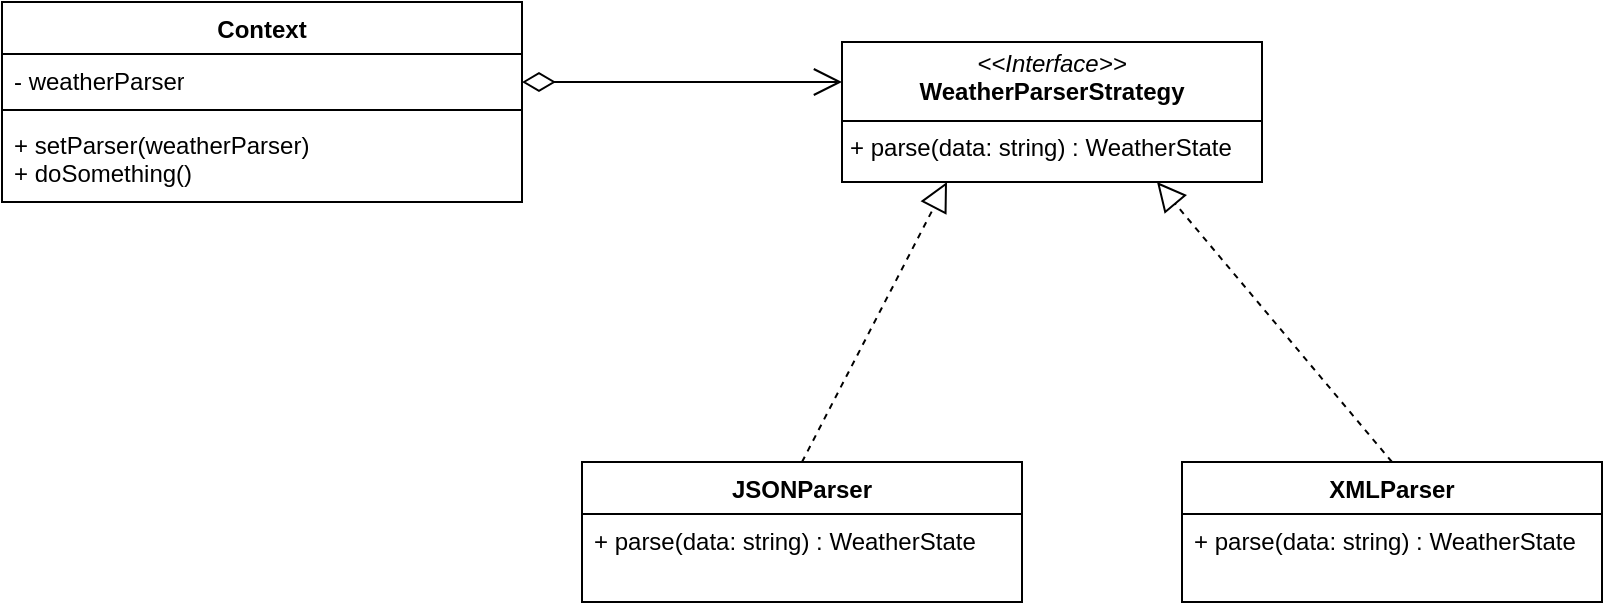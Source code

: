 <mxfile version="26.2.13">
  <diagram name="Page-1" id="GBGmVqDWgZDGhen0g_vq">
    <mxGraphModel dx="1428" dy="811" grid="1" gridSize="10" guides="1" tooltips="1" connect="1" arrows="1" fold="1" page="1" pageScale="1" pageWidth="1600" pageHeight="900" math="0" shadow="0">
      <root>
        <mxCell id="0" />
        <mxCell id="1" parent="0" />
        <object label="Context" weatherState="WeatherState" id="OVgkkTsfn2CKIyNb1T31-11">
          <mxCell style="swimlane;fontStyle=1;align=center;verticalAlign=top;childLayout=stackLayout;horizontal=1;startSize=26;horizontalStack=0;resizeParent=1;resizeParentMax=0;resizeLast=0;collapsible=1;marginBottom=0;whiteSpace=wrap;html=1;" parent="1" vertex="1">
            <mxGeometry x="690" y="310" width="260" height="100" as="geometry" />
          </mxCell>
        </object>
        <mxCell id="OVgkkTsfn2CKIyNb1T31-12" value="- weatherParser" style="text;strokeColor=none;fillColor=none;align=left;verticalAlign=top;spacingLeft=4;spacingRight=4;overflow=hidden;rotatable=0;points=[[0,0.5],[1,0.5]];portConstraint=eastwest;whiteSpace=wrap;html=1;" parent="OVgkkTsfn2CKIyNb1T31-11" vertex="1">
          <mxGeometry y="26" width="260" height="24" as="geometry" />
        </mxCell>
        <mxCell id="OVgkkTsfn2CKIyNb1T31-13" value="" style="line;strokeWidth=1;fillColor=none;align=left;verticalAlign=middle;spacingTop=-1;spacingLeft=3;spacingRight=3;rotatable=0;labelPosition=right;points=[];portConstraint=eastwest;strokeColor=inherit;" parent="OVgkkTsfn2CKIyNb1T31-11" vertex="1">
          <mxGeometry y="50" width="260" height="8" as="geometry" />
        </mxCell>
        <mxCell id="OVgkkTsfn2CKIyNb1T31-14" value="+ setParser(weatherParser)&lt;div&gt;+ doSomething()&lt;/div&gt;&lt;div&gt;&lt;div&gt;&lt;br&gt;&lt;/div&gt;&lt;/div&gt;" style="text;strokeColor=none;fillColor=none;align=left;verticalAlign=top;spacingLeft=4;spacingRight=4;overflow=hidden;rotatable=0;points=[[0,0.5],[1,0.5]];portConstraint=eastwest;whiteSpace=wrap;html=1;" parent="OVgkkTsfn2CKIyNb1T31-11" vertex="1">
          <mxGeometry y="58" width="260" height="42" as="geometry" />
        </mxCell>
        <mxCell id="OVgkkTsfn2CKIyNb1T31-15" value="&lt;p style=&quot;margin:0px;margin-top:4px;text-align:center;&quot;&gt;&lt;i&gt;&amp;lt;&amp;lt;Interface&amp;gt;&amp;gt;&lt;/i&gt;&lt;br&gt;&lt;b&gt;WeatherParserStrategy&lt;/b&gt;&lt;/p&gt;&lt;hr size=&quot;1&quot; style=&quot;border-style:solid;&quot;&gt;&lt;p style=&quot;margin:0px;margin-left:4px;&quot;&gt;+ parse(data: string) : WeatherState&lt;br&gt;&lt;br&gt;&lt;/p&gt;" style="verticalAlign=top;align=left;overflow=fill;html=1;whiteSpace=wrap;" parent="1" vertex="1">
          <mxGeometry x="1110" y="330" width="210" height="70" as="geometry" />
        </mxCell>
        <mxCell id="1TGPjlGgqZZOH0j4-UuG-2" value="" style="endArrow=open;html=1;endSize=12;startArrow=diamondThin;startSize=14;startFill=0;edgeStyle=orthogonalEdgeStyle;align=left;verticalAlign=bottom;rounded=0;" edge="1" parent="1">
          <mxGeometry x="-1" y="3" relative="1" as="geometry">
            <mxPoint x="950" y="350" as="sourcePoint" />
            <mxPoint x="1110" y="350" as="targetPoint" />
          </mxGeometry>
        </mxCell>
        <mxCell id="1TGPjlGgqZZOH0j4-UuG-3" value="JSONParser" style="swimlane;fontStyle=1;align=center;verticalAlign=top;childLayout=stackLayout;horizontal=1;startSize=26;horizontalStack=0;resizeParent=1;resizeParentMax=0;resizeLast=0;collapsible=1;marginBottom=0;whiteSpace=wrap;html=1;" vertex="1" parent="1">
          <mxGeometry x="980" y="540" width="220" height="70" as="geometry" />
        </mxCell>
        <mxCell id="1TGPjlGgqZZOH0j4-UuG-4" value="&lt;div&gt;&lt;div&gt;+ parse(data: string) : WeatherState&lt;br&gt;&lt;/div&gt;&lt;/div&gt;" style="text;strokeColor=none;fillColor=none;align=left;verticalAlign=top;spacingLeft=4;spacingRight=4;overflow=hidden;rotatable=0;points=[[0,0.5],[1,0.5]];portConstraint=eastwest;whiteSpace=wrap;html=1;" vertex="1" parent="1TGPjlGgqZZOH0j4-UuG-3">
          <mxGeometry y="26" width="220" height="44" as="geometry" />
        </mxCell>
        <mxCell id="1TGPjlGgqZZOH0j4-UuG-8" value="XMLParser" style="swimlane;fontStyle=1;align=center;verticalAlign=top;childLayout=stackLayout;horizontal=1;startSize=26;horizontalStack=0;resizeParent=1;resizeParentMax=0;resizeLast=0;collapsible=1;marginBottom=0;whiteSpace=wrap;html=1;" vertex="1" parent="1">
          <mxGeometry x="1280" y="540" width="210" height="70" as="geometry" />
        </mxCell>
        <mxCell id="1TGPjlGgqZZOH0j4-UuG-9" value="&lt;div&gt;&lt;div&gt;+ parse(data: string) : WeatherState&lt;br&gt;&lt;/div&gt;&lt;/div&gt;" style="text;strokeColor=none;fillColor=none;align=left;verticalAlign=top;spacingLeft=4;spacingRight=4;overflow=hidden;rotatable=0;points=[[0,0.5],[1,0.5]];portConstraint=eastwest;whiteSpace=wrap;html=1;" vertex="1" parent="1TGPjlGgqZZOH0j4-UuG-8">
          <mxGeometry y="26" width="210" height="44" as="geometry" />
        </mxCell>
        <mxCell id="1TGPjlGgqZZOH0j4-UuG-18" value="" style="endArrow=block;dashed=1;endFill=0;endSize=12;html=1;rounded=0;entryX=0.25;entryY=1;entryDx=0;entryDy=0;exitX=0.5;exitY=0;exitDx=0;exitDy=0;" edge="1" parent="1" source="1TGPjlGgqZZOH0j4-UuG-3" target="OVgkkTsfn2CKIyNb1T31-15">
          <mxGeometry width="160" relative="1" as="geometry">
            <mxPoint x="810" y="520" as="sourcePoint" />
            <mxPoint x="970" y="520" as="targetPoint" />
          </mxGeometry>
        </mxCell>
        <mxCell id="1TGPjlGgqZZOH0j4-UuG-20" value="" style="endArrow=block;dashed=1;endFill=0;endSize=12;html=1;rounded=0;entryX=0.75;entryY=1;entryDx=0;entryDy=0;exitX=0.5;exitY=0;exitDx=0;exitDy=0;" edge="1" parent="1" source="1TGPjlGgqZZOH0j4-UuG-8" target="OVgkkTsfn2CKIyNb1T31-15">
          <mxGeometry width="160" relative="1" as="geometry">
            <mxPoint x="810" y="520" as="sourcePoint" />
            <mxPoint x="970" y="520" as="targetPoint" />
          </mxGeometry>
        </mxCell>
      </root>
    </mxGraphModel>
  </diagram>
</mxfile>
